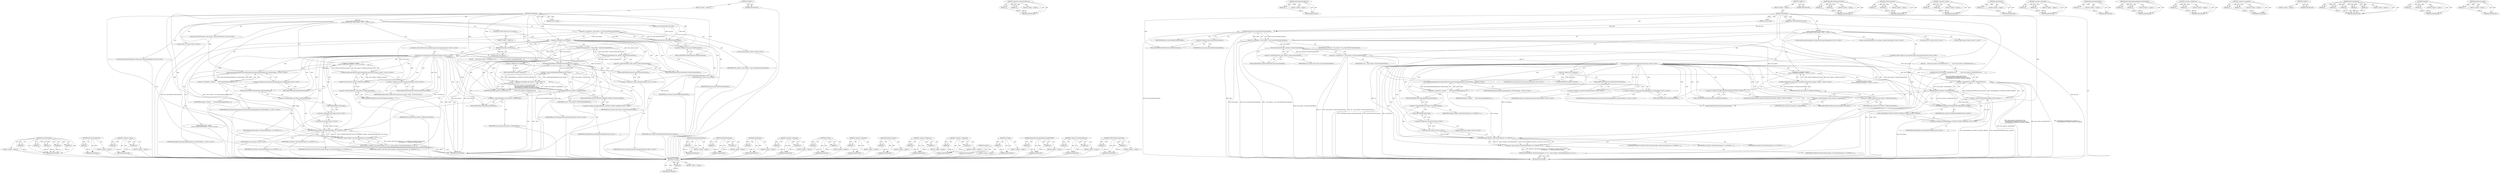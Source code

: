 digraph "Profile.FromBrowserContext" {
vulnerable_179 [label=<(METHOD,std.string)>];
vulnerable_180 [label=<(PARAM,p1)>];
vulnerable_181 [label=<(BLOCK,&lt;empty&gt;,&lt;empty&gt;)>];
vulnerable_182 [label=<(METHOD_RETURN,ANY)>];
vulnerable_129 [label=<(METHOD,&lt;operator&gt;.indirectFieldAccess)>];
vulnerable_130 [label=<(PARAM,p1)>];
vulnerable_131 [label=<(PARAM,p2)>];
vulnerable_132 [label=<(BLOCK,&lt;empty&gt;,&lt;empty&gt;)>];
vulnerable_133 [label=<(METHOD_RETURN,ANY)>];
vulnerable_153 [label=<(METHOD,GetTabAudioMutedReason)>];
vulnerable_154 [label=<(PARAM,p1)>];
vulnerable_155 [label=<(BLOCK,&lt;empty&gt;,&lt;empty&gt;)>];
vulnerable_156 [label=<(METHOD_RETURN,ANY)>];
vulnerable_6 [label=<(METHOD,&lt;global&gt;)<SUB>1</SUB>>];
vulnerable_7 [label=<(BLOCK,&lt;empty&gt;,&lt;empty&gt;)<SUB>1</SUB>>];
vulnerable_8 [label=<(METHOD,IsSiteMuted)<SUB>1</SUB>>];
vulnerable_9 [label=<(PARAM,const TabStripModel&amp; tab_strip)<SUB>1</SUB>>];
vulnerable_10 [label=<(PARAM,const int index)<SUB>1</SUB>>];
vulnerable_11 [label="<(BLOCK,{
   content::WebContents* web_contents = tab_s...,{
   content::WebContents* web_contents = tab_s...)<SUB>1</SUB>>"];
vulnerable_12 [label="<(LOCAL,content.WebContents* web_contents: content.WebContents*)<SUB>2</SUB>>"];
vulnerable_13 [label=<(&lt;operator&gt;.assignment,* web_contents = tab_strip.GetWebContentsAt(index))<SUB>2</SUB>>];
vulnerable_14 [label=<(IDENTIFIER,web_contents,* web_contents = tab_strip.GetWebContentsAt(index))<SUB>2</SUB>>];
vulnerable_15 [label=<(GetWebContentsAt,tab_strip.GetWebContentsAt(index))<SUB>2</SUB>>];
vulnerable_16 [label=<(&lt;operator&gt;.fieldAccess,tab_strip.GetWebContentsAt)<SUB>2</SUB>>];
vulnerable_17 [label=<(IDENTIFIER,tab_strip,tab_strip.GetWebContentsAt(index))<SUB>2</SUB>>];
vulnerable_18 [label=<(FIELD_IDENTIFIER,GetWebContentsAt,GetWebContentsAt)<SUB>2</SUB>>];
vulnerable_19 [label=<(IDENTIFIER,index,tab_strip.GetWebContentsAt(index))<SUB>2</SUB>>];
vulnerable_20 [label="<(LOCAL,GURL url: GURL)<SUB>3</SUB>>"];
vulnerable_21 [label=<(&lt;operator&gt;.assignment,url = web_contents-&gt;GetLastCommittedURL())<SUB>3</SUB>>];
vulnerable_22 [label=<(IDENTIFIER,url,url = web_contents-&gt;GetLastCommittedURL())<SUB>3</SUB>>];
vulnerable_23 [label=<(GetLastCommittedURL,web_contents-&gt;GetLastCommittedURL())<SUB>3</SUB>>];
vulnerable_24 [label=<(&lt;operator&gt;.indirectFieldAccess,web_contents-&gt;GetLastCommittedURL)<SUB>3</SUB>>];
vulnerable_25 [label=<(IDENTIFIER,web_contents,web_contents-&gt;GetLastCommittedURL())<SUB>3</SUB>>];
vulnerable_26 [label=<(FIELD_IDENTIFIER,GetLastCommittedURL,GetLastCommittedURL)<SUB>3</SUB>>];
vulnerable_27 [label="<(CONTROL_STRUCTURE,IF,if (url.SchemeIs(content::kChromeUIScheme)))<SUB>5</SUB>>"];
vulnerable_28 [label="<(SchemeIs,url.SchemeIs(content::kChromeUIScheme))<SUB>5</SUB>>"];
vulnerable_29 [label=<(&lt;operator&gt;.fieldAccess,url.SchemeIs)<SUB>5</SUB>>];
vulnerable_30 [label="<(IDENTIFIER,url,url.SchemeIs(content::kChromeUIScheme))<SUB>5</SUB>>"];
vulnerable_31 [label=<(FIELD_IDENTIFIER,SchemeIs,SchemeIs)<SUB>5</SUB>>];
vulnerable_32 [label="<(&lt;operator&gt;.fieldAccess,content::kChromeUIScheme)<SUB>5</SUB>>"];
vulnerable_33 [label="<(IDENTIFIER,content,url.SchemeIs(content::kChromeUIScheme))<SUB>5</SUB>>"];
vulnerable_34 [label=<(FIELD_IDENTIFIER,kChromeUIScheme,kChromeUIScheme)<SUB>5</SUB>>];
vulnerable_35 [label=<(BLOCK,{
    return web_contents-&gt;IsAudioMuted() &amp;&amp;
  ...,{
    return web_contents-&gt;IsAudioMuted() &amp;&amp;
  ...)<SUB>5</SUB>>];
vulnerable_36 [label=<(RETURN,return web_contents-&gt;IsAudioMuted() &amp;&amp;
        ...,return web_contents-&gt;IsAudioMuted() &amp;&amp;
        ...)<SUB>6</SUB>>];
vulnerable_37 [label=<(&lt;operator&gt;.logicalAnd,web_contents-&gt;IsAudioMuted() &amp;&amp;
           GetT...)<SUB>6</SUB>>];
vulnerable_38 [label=<(IsAudioMuted,web_contents-&gt;IsAudioMuted())<SUB>6</SUB>>];
vulnerable_39 [label=<(&lt;operator&gt;.indirectFieldAccess,web_contents-&gt;IsAudioMuted)<SUB>6</SUB>>];
vulnerable_40 [label=<(IDENTIFIER,web_contents,web_contents-&gt;IsAudioMuted())<SUB>6</SUB>>];
vulnerable_41 [label=<(FIELD_IDENTIFIER,IsAudioMuted,IsAudioMuted)<SUB>6</SUB>>];
vulnerable_42 [label=<(&lt;operator&gt;.equals,GetTabAudioMutedReason(web_contents) ==
       ...)<SUB>7</SUB>>];
vulnerable_43 [label=<(GetTabAudioMutedReason,GetTabAudioMutedReason(web_contents))<SUB>7</SUB>>];
vulnerable_44 [label=<(IDENTIFIER,web_contents,GetTabAudioMutedReason(web_contents))<SUB>7</SUB>>];
vulnerable_45 [label="<(&lt;operator&gt;.fieldAccess,TabMutedReason::CONTENT_SETTING_CHROME)<SUB>8</SUB>>"];
vulnerable_46 [label=<(IDENTIFIER,TabMutedReason,GetTabAudioMutedReason(web_contents) ==
       ...)<SUB>8</SUB>>];
vulnerable_47 [label=<(FIELD_IDENTIFIER,CONTENT_SETTING_CHROME,CONTENT_SETTING_CHROME)<SUB>8</SUB>>];
vulnerable_48 [label="<(LOCAL,Profile* profile: Profile*)<SUB>11</SUB>>"];
vulnerable_49 [label="<(&lt;operator&gt;.assignment,* profile =
      Profile::FromBrowserContext(w...)<SUB>11</SUB>>"];
vulnerable_50 [label="<(IDENTIFIER,profile,* profile =
      Profile::FromBrowserContext(w...)<SUB>11</SUB>>"];
vulnerable_51 [label="<(Profile.FromBrowserContext,Profile::FromBrowserContext(web_contents-&gt;GetBr...)<SUB>12</SUB>>"];
vulnerable_52 [label="<(&lt;operator&gt;.fieldAccess,Profile::FromBrowserContext)<SUB>12</SUB>>"];
vulnerable_53 [label="<(IDENTIFIER,Profile,Profile::FromBrowserContext(web_contents-&gt;GetBr...)<SUB>12</SUB>>"];
vulnerable_54 [label=<(FIELD_IDENTIFIER,FromBrowserContext,FromBrowserContext)<SUB>12</SUB>>];
vulnerable_55 [label=<(GetBrowserContext,web_contents-&gt;GetBrowserContext())<SUB>12</SUB>>];
vulnerable_56 [label=<(&lt;operator&gt;.indirectFieldAccess,web_contents-&gt;GetBrowserContext)<SUB>12</SUB>>];
vulnerable_57 [label=<(IDENTIFIER,web_contents,web_contents-&gt;GetBrowserContext())<SUB>12</SUB>>];
vulnerable_58 [label=<(FIELD_IDENTIFIER,GetBrowserContext,GetBrowserContext)<SUB>12</SUB>>];
vulnerable_59 [label="<(LOCAL,HostContentSettingsMap* settings: HostContentSettingsMap*)<SUB>13</SUB>>"];
vulnerable_60 [label=<(&lt;operator&gt;.assignment,* settings =
      HostContentSettingsMapFactor...)<SUB>13</SUB>>];
vulnerable_61 [label=<(IDENTIFIER,settings,* settings =
      HostContentSettingsMapFactor...)<SUB>13</SUB>>];
vulnerable_62 [label="<(HostContentSettingsMapFactory.GetForProfile,HostContentSettingsMapFactory::GetForProfile(pr...)<SUB>14</SUB>>"];
vulnerable_63 [label="<(&lt;operator&gt;.fieldAccess,HostContentSettingsMapFactory::GetForProfile)<SUB>14</SUB>>"];
vulnerable_64 [label="<(IDENTIFIER,HostContentSettingsMapFactory,HostContentSettingsMapFactory::GetForProfile(pr...)<SUB>14</SUB>>"];
vulnerable_65 [label=<(FIELD_IDENTIFIER,GetForProfile,GetForProfile)<SUB>14</SUB>>];
vulnerable_66 [label="<(IDENTIFIER,profile,HostContentSettingsMapFactory::GetForProfile(pr...)<SUB>14</SUB>>"];
vulnerable_67 [label=<(RETURN,return settings-&gt;GetContentSetting(url, url, CO...,return settings-&gt;GetContentSetting(url, url, CO...)<SUB>15</SUB>>];
vulnerable_68 [label=<(&lt;operator&gt;.equals,settings-&gt;GetContentSetting(url, url, CONTENT_S...)<SUB>15</SUB>>];
vulnerable_69 [label=<(GetContentSetting,settings-&gt;GetContentSetting(url, url, CONTENT_S...)<SUB>15</SUB>>];
vulnerable_70 [label=<(&lt;operator&gt;.indirectFieldAccess,settings-&gt;GetContentSetting)<SUB>15</SUB>>];
vulnerable_71 [label=<(IDENTIFIER,settings,settings-&gt;GetContentSetting(url, url, CONTENT_S...)<SUB>15</SUB>>];
vulnerable_72 [label=<(FIELD_IDENTIFIER,GetContentSetting,GetContentSetting)<SUB>15</SUB>>];
vulnerable_73 [label=<(IDENTIFIER,url,settings-&gt;GetContentSetting(url, url, CONTENT_S...)<SUB>15</SUB>>];
vulnerable_74 [label=<(IDENTIFIER,url,settings-&gt;GetContentSetting(url, url, CONTENT_S...)<SUB>15</SUB>>];
vulnerable_75 [label=<(IDENTIFIER,CONTENT_SETTINGS_TYPE_SOUND,settings-&gt;GetContentSetting(url, url, CONTENT_S...)<SUB>15</SUB>>];
vulnerable_76 [label="<(std.string,std::string())<SUB>16</SUB>>"];
vulnerable_77 [label="<(&lt;operator&gt;.fieldAccess,std::string)<SUB>16</SUB>>"];
vulnerable_78 [label="<(IDENTIFIER,std,std::string())<SUB>16</SUB>>"];
vulnerable_79 [label=<(FIELD_IDENTIFIER,string,string)<SUB>16</SUB>>];
vulnerable_80 [label=<(IDENTIFIER,CONTENT_SETTING_BLOCK,settings-&gt;GetContentSetting(url, url, CONTENT_S...)<SUB>16</SUB>>];
vulnerable_81 [label=<(METHOD_RETURN,bool)<SUB>1</SUB>>];
vulnerable_83 [label=<(METHOD_RETURN,ANY)<SUB>1</SUB>>];
vulnerable_157 [label=<(METHOD,Profile.FromBrowserContext)>];
vulnerable_158 [label=<(PARAM,p1)>];
vulnerable_159 [label=<(PARAM,p2)>];
vulnerable_160 [label=<(BLOCK,&lt;empty&gt;,&lt;empty&gt;)>];
vulnerable_161 [label=<(METHOD_RETURN,ANY)>];
vulnerable_115 [label=<(METHOD,GetWebContentsAt)>];
vulnerable_116 [label=<(PARAM,p1)>];
vulnerable_117 [label=<(PARAM,p2)>];
vulnerable_118 [label=<(BLOCK,&lt;empty&gt;,&lt;empty&gt;)>];
vulnerable_119 [label=<(METHOD_RETURN,ANY)>];
vulnerable_148 [label=<(METHOD,&lt;operator&gt;.equals)>];
vulnerable_149 [label=<(PARAM,p1)>];
vulnerable_150 [label=<(PARAM,p2)>];
vulnerable_151 [label=<(BLOCK,&lt;empty&gt;,&lt;empty&gt;)>];
vulnerable_152 [label=<(METHOD_RETURN,ANY)>];
vulnerable_144 [label=<(METHOD,IsAudioMuted)>];
vulnerable_145 [label=<(PARAM,p1)>];
vulnerable_146 [label=<(BLOCK,&lt;empty&gt;,&lt;empty&gt;)>];
vulnerable_147 [label=<(METHOD_RETURN,ANY)>];
vulnerable_139 [label=<(METHOD,&lt;operator&gt;.logicalAnd)>];
vulnerable_140 [label=<(PARAM,p1)>];
vulnerable_141 [label=<(PARAM,p2)>];
vulnerable_142 [label=<(BLOCK,&lt;empty&gt;,&lt;empty&gt;)>];
vulnerable_143 [label=<(METHOD_RETURN,ANY)>];
vulnerable_125 [label=<(METHOD,GetLastCommittedURL)>];
vulnerable_126 [label=<(PARAM,p1)>];
vulnerable_127 [label=<(BLOCK,&lt;empty&gt;,&lt;empty&gt;)>];
vulnerable_128 [label=<(METHOD_RETURN,ANY)>];
vulnerable_166 [label=<(METHOD,HostContentSettingsMapFactory.GetForProfile)>];
vulnerable_167 [label=<(PARAM,p1)>];
vulnerable_168 [label=<(PARAM,p2)>];
vulnerable_169 [label=<(BLOCK,&lt;empty&gt;,&lt;empty&gt;)>];
vulnerable_170 [label=<(METHOD_RETURN,ANY)>];
vulnerable_120 [label=<(METHOD,&lt;operator&gt;.fieldAccess)>];
vulnerable_121 [label=<(PARAM,p1)>];
vulnerable_122 [label=<(PARAM,p2)>];
vulnerable_123 [label=<(BLOCK,&lt;empty&gt;,&lt;empty&gt;)>];
vulnerable_124 [label=<(METHOD_RETURN,ANY)>];
vulnerable_110 [label=<(METHOD,&lt;operator&gt;.assignment)>];
vulnerable_111 [label=<(PARAM,p1)>];
vulnerable_112 [label=<(PARAM,p2)>];
vulnerable_113 [label=<(BLOCK,&lt;empty&gt;,&lt;empty&gt;)>];
vulnerable_114 [label=<(METHOD_RETURN,ANY)>];
vulnerable_104 [label=<(METHOD,&lt;global&gt;)<SUB>1</SUB>>];
vulnerable_105 [label=<(BLOCK,&lt;empty&gt;,&lt;empty&gt;)>];
vulnerable_106 [label=<(METHOD_RETURN,ANY)>];
vulnerable_171 [label=<(METHOD,GetContentSetting)>];
vulnerable_172 [label=<(PARAM,p1)>];
vulnerable_173 [label=<(PARAM,p2)>];
vulnerable_174 [label=<(PARAM,p3)>];
vulnerable_175 [label=<(PARAM,p4)>];
vulnerable_176 [label=<(PARAM,p5)>];
vulnerable_177 [label=<(BLOCK,&lt;empty&gt;,&lt;empty&gt;)>];
vulnerable_178 [label=<(METHOD_RETURN,ANY)>];
vulnerable_134 [label=<(METHOD,SchemeIs)>];
vulnerable_135 [label=<(PARAM,p1)>];
vulnerable_136 [label=<(PARAM,p2)>];
vulnerable_137 [label=<(BLOCK,&lt;empty&gt;,&lt;empty&gt;)>];
vulnerable_138 [label=<(METHOD_RETURN,ANY)>];
vulnerable_162 [label=<(METHOD,GetBrowserContext)>];
vulnerable_163 [label=<(PARAM,p1)>];
vulnerable_164 [label=<(BLOCK,&lt;empty&gt;,&lt;empty&gt;)>];
vulnerable_165 [label=<(METHOD_RETURN,ANY)>];
fixed_181 [label=<(METHOD,GetContentSetting)>];
fixed_182 [label=<(PARAM,p1)>];
fixed_183 [label=<(PARAM,p2)>];
fixed_184 [label=<(PARAM,p3)>];
fixed_185 [label=<(PARAM,p4)>];
fixed_186 [label=<(PARAM,p5)>];
fixed_187 [label=<(BLOCK,&lt;empty&gt;,&lt;empty&gt;)>];
fixed_188 [label=<(METHOD_RETURN,ANY)>];
fixed_135 [label=<(METHOD,GetLastCommittedURL)>];
fixed_136 [label=<(PARAM,p1)>];
fixed_137 [label=<(BLOCK,&lt;empty&gt;,&lt;empty&gt;)>];
fixed_138 [label=<(METHOD_RETURN,ANY)>];
fixed_158 [label=<(METHOD,&lt;operator&gt;.equals)>];
fixed_159 [label=<(PARAM,p1)>];
fixed_160 [label=<(PARAM,p2)>];
fixed_161 [label=<(BLOCK,&lt;empty&gt;,&lt;empty&gt;)>];
fixed_162 [label=<(METHOD_RETURN,ANY)>];
fixed_6 [label=<(METHOD,&lt;global&gt;)<SUB>1</SUB>>];
fixed_7 [label=<(BLOCK,&lt;empty&gt;,&lt;empty&gt;)<SUB>1</SUB>>];
fixed_8 [label=<(METHOD,IsSiteMuted)<SUB>1</SUB>>];
fixed_9 [label=<(PARAM,const TabStripModel&amp; tab_strip)<SUB>1</SUB>>];
fixed_10 [label=<(PARAM,const int index)<SUB>1</SUB>>];
fixed_11 [label="<(BLOCK,{
   content::WebContents* web_contents = tab_s...,{
   content::WebContents* web_contents = tab_s...)<SUB>1</SUB>>"];
fixed_12 [label="<(LOCAL,content.WebContents* web_contents: content.WebContents*)<SUB>2</SUB>>"];
fixed_13 [label=<(&lt;operator&gt;.assignment,* web_contents = tab_strip.GetWebContentsAt(index))<SUB>2</SUB>>];
fixed_14 [label=<(IDENTIFIER,web_contents,* web_contents = tab_strip.GetWebContentsAt(index))<SUB>2</SUB>>];
fixed_15 [label=<(GetWebContentsAt,tab_strip.GetWebContentsAt(index))<SUB>2</SUB>>];
fixed_16 [label=<(&lt;operator&gt;.fieldAccess,tab_strip.GetWebContentsAt)<SUB>2</SUB>>];
fixed_17 [label=<(IDENTIFIER,tab_strip,tab_strip.GetWebContentsAt(index))<SUB>2</SUB>>];
fixed_18 [label=<(FIELD_IDENTIFIER,GetWebContentsAt,GetWebContentsAt)<SUB>2</SUB>>];
fixed_19 [label=<(IDENTIFIER,index,tab_strip.GetWebContentsAt(index))<SUB>2</SUB>>];
fixed_20 [label=<(CONTROL_STRUCTURE,IF,if (!web_contents))<SUB>7</SUB>>];
fixed_21 [label=<(&lt;operator&gt;.logicalNot,!web_contents)<SUB>7</SUB>>];
fixed_22 [label=<(IDENTIFIER,web_contents,!web_contents)<SUB>7</SUB>>];
fixed_23 [label=<(BLOCK,&lt;empty&gt;,&lt;empty&gt;)<SUB>8</SUB>>];
fixed_24 [label=<(RETURN,return false;,return false;)<SUB>8</SUB>>];
fixed_25 [label=<(LITERAL,false,return false;)<SUB>8</SUB>>];
fixed_26 [label="<(LOCAL,GURL url: GURL)<SUB>10</SUB>>"];
fixed_27 [label=<(&lt;operator&gt;.assignment,url = web_contents-&gt;GetLastCommittedURL())<SUB>10</SUB>>];
fixed_28 [label=<(IDENTIFIER,url,url = web_contents-&gt;GetLastCommittedURL())<SUB>10</SUB>>];
fixed_29 [label=<(GetLastCommittedURL,web_contents-&gt;GetLastCommittedURL())<SUB>10</SUB>>];
fixed_30 [label=<(&lt;operator&gt;.indirectFieldAccess,web_contents-&gt;GetLastCommittedURL)<SUB>10</SUB>>];
fixed_31 [label=<(IDENTIFIER,web_contents,web_contents-&gt;GetLastCommittedURL())<SUB>10</SUB>>];
fixed_32 [label=<(FIELD_IDENTIFIER,GetLastCommittedURL,GetLastCommittedURL)<SUB>10</SUB>>];
fixed_33 [label="<(CONTROL_STRUCTURE,IF,if (url.SchemeIs(content::kChromeUIScheme)))<SUB>12</SUB>>"];
fixed_34 [label="<(SchemeIs,url.SchemeIs(content::kChromeUIScheme))<SUB>12</SUB>>"];
fixed_35 [label=<(&lt;operator&gt;.fieldAccess,url.SchemeIs)<SUB>12</SUB>>];
fixed_36 [label="<(IDENTIFIER,url,url.SchemeIs(content::kChromeUIScheme))<SUB>12</SUB>>"];
fixed_37 [label=<(FIELD_IDENTIFIER,SchemeIs,SchemeIs)<SUB>12</SUB>>];
fixed_38 [label="<(&lt;operator&gt;.fieldAccess,content::kChromeUIScheme)<SUB>12</SUB>>"];
fixed_39 [label="<(IDENTIFIER,content,url.SchemeIs(content::kChromeUIScheme))<SUB>12</SUB>>"];
fixed_40 [label=<(FIELD_IDENTIFIER,kChromeUIScheme,kChromeUIScheme)<SUB>12</SUB>>];
fixed_41 [label=<(BLOCK,{
    return web_contents-&gt;IsAudioMuted() &amp;&amp;
  ...,{
    return web_contents-&gt;IsAudioMuted() &amp;&amp;
  ...)<SUB>12</SUB>>];
fixed_42 [label=<(RETURN,return web_contents-&gt;IsAudioMuted() &amp;&amp;
        ...,return web_contents-&gt;IsAudioMuted() &amp;&amp;
        ...)<SUB>13</SUB>>];
fixed_43 [label=<(&lt;operator&gt;.logicalAnd,web_contents-&gt;IsAudioMuted() &amp;&amp;
           GetT...)<SUB>13</SUB>>];
fixed_44 [label=<(IsAudioMuted,web_contents-&gt;IsAudioMuted())<SUB>13</SUB>>];
fixed_45 [label=<(&lt;operator&gt;.indirectFieldAccess,web_contents-&gt;IsAudioMuted)<SUB>13</SUB>>];
fixed_46 [label=<(IDENTIFIER,web_contents,web_contents-&gt;IsAudioMuted())<SUB>13</SUB>>];
fixed_47 [label=<(FIELD_IDENTIFIER,IsAudioMuted,IsAudioMuted)<SUB>13</SUB>>];
fixed_48 [label=<(&lt;operator&gt;.equals,GetTabAudioMutedReason(web_contents) ==
       ...)<SUB>14</SUB>>];
fixed_49 [label=<(GetTabAudioMutedReason,GetTabAudioMutedReason(web_contents))<SUB>14</SUB>>];
fixed_50 [label=<(IDENTIFIER,web_contents,GetTabAudioMutedReason(web_contents))<SUB>14</SUB>>];
fixed_51 [label="<(&lt;operator&gt;.fieldAccess,TabMutedReason::CONTENT_SETTING_CHROME)<SUB>15</SUB>>"];
fixed_52 [label=<(IDENTIFIER,TabMutedReason,GetTabAudioMutedReason(web_contents) ==
       ...)<SUB>15</SUB>>];
fixed_53 [label=<(FIELD_IDENTIFIER,CONTENT_SETTING_CHROME,CONTENT_SETTING_CHROME)<SUB>15</SUB>>];
fixed_54 [label="<(LOCAL,Profile* profile: Profile*)<SUB>18</SUB>>"];
fixed_55 [label="<(&lt;operator&gt;.assignment,* profile =
      Profile::FromBrowserContext(w...)<SUB>18</SUB>>"];
fixed_56 [label="<(IDENTIFIER,profile,* profile =
      Profile::FromBrowserContext(w...)<SUB>18</SUB>>"];
fixed_57 [label="<(Profile.FromBrowserContext,Profile::FromBrowserContext(web_contents-&gt;GetBr...)<SUB>19</SUB>>"];
fixed_58 [label="<(&lt;operator&gt;.fieldAccess,Profile::FromBrowserContext)<SUB>19</SUB>>"];
fixed_59 [label="<(IDENTIFIER,Profile,Profile::FromBrowserContext(web_contents-&gt;GetBr...)<SUB>19</SUB>>"];
fixed_60 [label=<(FIELD_IDENTIFIER,FromBrowserContext,FromBrowserContext)<SUB>19</SUB>>];
fixed_61 [label=<(GetBrowserContext,web_contents-&gt;GetBrowserContext())<SUB>19</SUB>>];
fixed_62 [label=<(&lt;operator&gt;.indirectFieldAccess,web_contents-&gt;GetBrowserContext)<SUB>19</SUB>>];
fixed_63 [label=<(IDENTIFIER,web_contents,web_contents-&gt;GetBrowserContext())<SUB>19</SUB>>];
fixed_64 [label=<(FIELD_IDENTIFIER,GetBrowserContext,GetBrowserContext)<SUB>19</SUB>>];
fixed_65 [label="<(LOCAL,HostContentSettingsMap* settings: HostContentSettingsMap*)<SUB>20</SUB>>"];
fixed_66 [label=<(&lt;operator&gt;.assignment,* settings =
      HostContentSettingsMapFactor...)<SUB>20</SUB>>];
fixed_67 [label=<(IDENTIFIER,settings,* settings =
      HostContentSettingsMapFactor...)<SUB>20</SUB>>];
fixed_68 [label="<(HostContentSettingsMapFactory.GetForProfile,HostContentSettingsMapFactory::GetForProfile(pr...)<SUB>21</SUB>>"];
fixed_69 [label="<(&lt;operator&gt;.fieldAccess,HostContentSettingsMapFactory::GetForProfile)<SUB>21</SUB>>"];
fixed_70 [label="<(IDENTIFIER,HostContentSettingsMapFactory,HostContentSettingsMapFactory::GetForProfile(pr...)<SUB>21</SUB>>"];
fixed_71 [label=<(FIELD_IDENTIFIER,GetForProfile,GetForProfile)<SUB>21</SUB>>];
fixed_72 [label="<(IDENTIFIER,profile,HostContentSettingsMapFactory::GetForProfile(pr...)<SUB>21</SUB>>"];
fixed_73 [label=<(RETURN,return settings-&gt;GetContentSetting(url, url, CO...,return settings-&gt;GetContentSetting(url, url, CO...)<SUB>22</SUB>>];
fixed_74 [label=<(&lt;operator&gt;.equals,settings-&gt;GetContentSetting(url, url, CONTENT_S...)<SUB>22</SUB>>];
fixed_75 [label=<(GetContentSetting,settings-&gt;GetContentSetting(url, url, CONTENT_S...)<SUB>22</SUB>>];
fixed_76 [label=<(&lt;operator&gt;.indirectFieldAccess,settings-&gt;GetContentSetting)<SUB>22</SUB>>];
fixed_77 [label=<(IDENTIFIER,settings,settings-&gt;GetContentSetting(url, url, CONTENT_S...)<SUB>22</SUB>>];
fixed_78 [label=<(FIELD_IDENTIFIER,GetContentSetting,GetContentSetting)<SUB>22</SUB>>];
fixed_79 [label=<(IDENTIFIER,url,settings-&gt;GetContentSetting(url, url, CONTENT_S...)<SUB>22</SUB>>];
fixed_80 [label=<(IDENTIFIER,url,settings-&gt;GetContentSetting(url, url, CONTENT_S...)<SUB>22</SUB>>];
fixed_81 [label=<(IDENTIFIER,CONTENT_SETTINGS_TYPE_SOUND,settings-&gt;GetContentSetting(url, url, CONTENT_S...)<SUB>22</SUB>>];
fixed_82 [label="<(std.string,std::string())<SUB>23</SUB>>"];
fixed_83 [label="<(&lt;operator&gt;.fieldAccess,std::string)<SUB>23</SUB>>"];
fixed_84 [label="<(IDENTIFIER,std,std::string())<SUB>23</SUB>>"];
fixed_85 [label=<(FIELD_IDENTIFIER,string,string)<SUB>23</SUB>>];
fixed_86 [label=<(IDENTIFIER,CONTENT_SETTING_BLOCK,settings-&gt;GetContentSetting(url, url, CONTENT_S...)<SUB>23</SUB>>];
fixed_87 [label=<(METHOD_RETURN,bool)<SUB>1</SUB>>];
fixed_89 [label=<(METHOD_RETURN,ANY)<SUB>1</SUB>>];
fixed_163 [label=<(METHOD,GetTabAudioMutedReason)>];
fixed_164 [label=<(PARAM,p1)>];
fixed_165 [label=<(BLOCK,&lt;empty&gt;,&lt;empty&gt;)>];
fixed_166 [label=<(METHOD_RETURN,ANY)>];
fixed_121 [label=<(METHOD,GetWebContentsAt)>];
fixed_122 [label=<(PARAM,p1)>];
fixed_123 [label=<(PARAM,p2)>];
fixed_124 [label=<(BLOCK,&lt;empty&gt;,&lt;empty&gt;)>];
fixed_125 [label=<(METHOD_RETURN,ANY)>];
fixed_154 [label=<(METHOD,IsAudioMuted)>];
fixed_155 [label=<(PARAM,p1)>];
fixed_156 [label=<(BLOCK,&lt;empty&gt;,&lt;empty&gt;)>];
fixed_157 [label=<(METHOD_RETURN,ANY)>];
fixed_149 [label=<(METHOD,&lt;operator&gt;.logicalAnd)>];
fixed_150 [label=<(PARAM,p1)>];
fixed_151 [label=<(PARAM,p2)>];
fixed_152 [label=<(BLOCK,&lt;empty&gt;,&lt;empty&gt;)>];
fixed_153 [label=<(METHOD_RETURN,ANY)>];
fixed_144 [label=<(METHOD,SchemeIs)>];
fixed_145 [label=<(PARAM,p1)>];
fixed_146 [label=<(PARAM,p2)>];
fixed_147 [label=<(BLOCK,&lt;empty&gt;,&lt;empty&gt;)>];
fixed_148 [label=<(METHOD_RETURN,ANY)>];
fixed_131 [label=<(METHOD,&lt;operator&gt;.logicalNot)>];
fixed_132 [label=<(PARAM,p1)>];
fixed_133 [label=<(BLOCK,&lt;empty&gt;,&lt;empty&gt;)>];
fixed_134 [label=<(METHOD_RETURN,ANY)>];
fixed_172 [label=<(METHOD,GetBrowserContext)>];
fixed_173 [label=<(PARAM,p1)>];
fixed_174 [label=<(BLOCK,&lt;empty&gt;,&lt;empty&gt;)>];
fixed_175 [label=<(METHOD_RETURN,ANY)>];
fixed_126 [label=<(METHOD,&lt;operator&gt;.fieldAccess)>];
fixed_127 [label=<(PARAM,p1)>];
fixed_128 [label=<(PARAM,p2)>];
fixed_129 [label=<(BLOCK,&lt;empty&gt;,&lt;empty&gt;)>];
fixed_130 [label=<(METHOD_RETURN,ANY)>];
fixed_116 [label=<(METHOD,&lt;operator&gt;.assignment)>];
fixed_117 [label=<(PARAM,p1)>];
fixed_118 [label=<(PARAM,p2)>];
fixed_119 [label=<(BLOCK,&lt;empty&gt;,&lt;empty&gt;)>];
fixed_120 [label=<(METHOD_RETURN,ANY)>];
fixed_110 [label=<(METHOD,&lt;global&gt;)<SUB>1</SUB>>];
fixed_111 [label=<(BLOCK,&lt;empty&gt;,&lt;empty&gt;)>];
fixed_112 [label=<(METHOD_RETURN,ANY)>];
fixed_189 [label=<(METHOD,std.string)>];
fixed_190 [label=<(PARAM,p1)>];
fixed_191 [label=<(BLOCK,&lt;empty&gt;,&lt;empty&gt;)>];
fixed_192 [label=<(METHOD_RETURN,ANY)>];
fixed_176 [label=<(METHOD,HostContentSettingsMapFactory.GetForProfile)>];
fixed_177 [label=<(PARAM,p1)>];
fixed_178 [label=<(PARAM,p2)>];
fixed_179 [label=<(BLOCK,&lt;empty&gt;,&lt;empty&gt;)>];
fixed_180 [label=<(METHOD_RETURN,ANY)>];
fixed_139 [label=<(METHOD,&lt;operator&gt;.indirectFieldAccess)>];
fixed_140 [label=<(PARAM,p1)>];
fixed_141 [label=<(PARAM,p2)>];
fixed_142 [label=<(BLOCK,&lt;empty&gt;,&lt;empty&gt;)>];
fixed_143 [label=<(METHOD_RETURN,ANY)>];
fixed_167 [label=<(METHOD,Profile.FromBrowserContext)>];
fixed_168 [label=<(PARAM,p1)>];
fixed_169 [label=<(PARAM,p2)>];
fixed_170 [label=<(BLOCK,&lt;empty&gt;,&lt;empty&gt;)>];
fixed_171 [label=<(METHOD_RETURN,ANY)>];
vulnerable_179 -> vulnerable_180  [key=0, label="AST: "];
vulnerable_179 -> vulnerable_180  [key=1, label="DDG: "];
vulnerable_179 -> vulnerable_181  [key=0, label="AST: "];
vulnerable_179 -> vulnerable_182  [key=0, label="AST: "];
vulnerable_179 -> vulnerable_182  [key=1, label="CFG: "];
vulnerable_180 -> vulnerable_182  [key=0, label="DDG: p1"];
vulnerable_129 -> vulnerable_130  [key=0, label="AST: "];
vulnerable_129 -> vulnerable_130  [key=1, label="DDG: "];
vulnerable_129 -> vulnerable_132  [key=0, label="AST: "];
vulnerable_129 -> vulnerable_131  [key=0, label="AST: "];
vulnerable_129 -> vulnerable_131  [key=1, label="DDG: "];
vulnerable_129 -> vulnerable_133  [key=0, label="AST: "];
vulnerable_129 -> vulnerable_133  [key=1, label="CFG: "];
vulnerable_130 -> vulnerable_133  [key=0, label="DDG: p1"];
vulnerable_131 -> vulnerable_133  [key=0, label="DDG: p2"];
vulnerable_153 -> vulnerable_154  [key=0, label="AST: "];
vulnerable_153 -> vulnerable_154  [key=1, label="DDG: "];
vulnerable_153 -> vulnerable_155  [key=0, label="AST: "];
vulnerable_153 -> vulnerable_156  [key=0, label="AST: "];
vulnerable_153 -> vulnerable_156  [key=1, label="CFG: "];
vulnerable_154 -> vulnerable_156  [key=0, label="DDG: p1"];
vulnerable_6 -> vulnerable_7  [key=0, label="AST: "];
vulnerable_6 -> vulnerable_83  [key=0, label="AST: "];
vulnerable_6 -> vulnerable_83  [key=1, label="CFG: "];
vulnerable_7 -> vulnerable_8  [key=0, label="AST: "];
vulnerable_8 -> vulnerable_9  [key=0, label="AST: "];
vulnerable_8 -> vulnerable_9  [key=1, label="DDG: "];
vulnerable_8 -> vulnerable_10  [key=0, label="AST: "];
vulnerable_8 -> vulnerable_10  [key=1, label="DDG: "];
vulnerable_8 -> vulnerable_11  [key=0, label="AST: "];
vulnerable_8 -> vulnerable_81  [key=0, label="AST: "];
vulnerable_8 -> vulnerable_18  [key=0, label="CFG: "];
vulnerable_8 -> vulnerable_15  [key=0, label="DDG: "];
vulnerable_8 -> vulnerable_62  [key=0, label="DDG: "];
vulnerable_8 -> vulnerable_68  [key=0, label="DDG: "];
vulnerable_8 -> vulnerable_69  [key=0, label="DDG: "];
vulnerable_8 -> vulnerable_43  [key=0, label="DDG: "];
vulnerable_9 -> vulnerable_81  [key=0, label="DDG: tab_strip"];
vulnerable_9 -> vulnerable_15  [key=0, label="DDG: tab_strip"];
vulnerable_10 -> vulnerable_15  [key=0, label="DDG: index"];
vulnerable_11 -> vulnerable_12  [key=0, label="AST: "];
vulnerable_11 -> vulnerable_13  [key=0, label="AST: "];
vulnerable_11 -> vulnerable_20  [key=0, label="AST: "];
vulnerable_11 -> vulnerable_21  [key=0, label="AST: "];
vulnerable_11 -> vulnerable_27  [key=0, label="AST: "];
vulnerable_11 -> vulnerable_48  [key=0, label="AST: "];
vulnerable_11 -> vulnerable_49  [key=0, label="AST: "];
vulnerable_11 -> vulnerable_59  [key=0, label="AST: "];
vulnerable_11 -> vulnerable_60  [key=0, label="AST: "];
vulnerable_11 -> vulnerable_67  [key=0, label="AST: "];
vulnerable_13 -> vulnerable_14  [key=0, label="AST: "];
vulnerable_13 -> vulnerable_15  [key=0, label="AST: "];
vulnerable_13 -> vulnerable_26  [key=0, label="CFG: "];
vulnerable_13 -> vulnerable_81  [key=0, label="DDG: web_contents"];
vulnerable_13 -> vulnerable_81  [key=1, label="DDG: tab_strip.GetWebContentsAt(index)"];
vulnerable_13 -> vulnerable_81  [key=2, label="DDG: * web_contents = tab_strip.GetWebContentsAt(index)"];
vulnerable_13 -> vulnerable_23  [key=0, label="DDG: web_contents"];
vulnerable_13 -> vulnerable_55  [key=0, label="DDG: web_contents"];
vulnerable_13 -> vulnerable_38  [key=0, label="DDG: web_contents"];
vulnerable_13 -> vulnerable_43  [key=0, label="DDG: web_contents"];
vulnerable_15 -> vulnerable_16  [key=0, label="AST: "];
vulnerable_15 -> vulnerable_19  [key=0, label="AST: "];
vulnerable_15 -> vulnerable_13  [key=0, label="CFG: "];
vulnerable_15 -> vulnerable_13  [key=1, label="DDG: tab_strip.GetWebContentsAt"];
vulnerable_15 -> vulnerable_13  [key=2, label="DDG: index"];
vulnerable_15 -> vulnerable_81  [key=0, label="DDG: tab_strip.GetWebContentsAt"];
vulnerable_15 -> vulnerable_81  [key=1, label="DDG: index"];
vulnerable_16 -> vulnerable_17  [key=0, label="AST: "];
vulnerable_16 -> vulnerable_18  [key=0, label="AST: "];
vulnerable_16 -> vulnerable_15  [key=0, label="CFG: "];
vulnerable_18 -> vulnerable_16  [key=0, label="CFG: "];
vulnerable_21 -> vulnerable_22  [key=0, label="AST: "];
vulnerable_21 -> vulnerable_23  [key=0, label="AST: "];
vulnerable_21 -> vulnerable_31  [key=0, label="CFG: "];
vulnerable_21 -> vulnerable_81  [key=0, label="DDG: url"];
vulnerable_21 -> vulnerable_81  [key=1, label="DDG: web_contents-&gt;GetLastCommittedURL()"];
vulnerable_21 -> vulnerable_81  [key=2, label="DDG: url = web_contents-&gt;GetLastCommittedURL()"];
vulnerable_21 -> vulnerable_28  [key=0, label="DDG: url"];
vulnerable_21 -> vulnerable_69  [key=0, label="DDG: url"];
vulnerable_23 -> vulnerable_24  [key=0, label="AST: "];
vulnerable_23 -> vulnerable_21  [key=0, label="CFG: "];
vulnerable_23 -> vulnerable_21  [key=1, label="DDG: web_contents-&gt;GetLastCommittedURL"];
vulnerable_23 -> vulnerable_81  [key=0, label="DDG: web_contents-&gt;GetLastCommittedURL"];
vulnerable_23 -> vulnerable_43  [key=0, label="DDG: web_contents-&gt;GetLastCommittedURL"];
vulnerable_24 -> vulnerable_25  [key=0, label="AST: "];
vulnerable_24 -> vulnerable_26  [key=0, label="AST: "];
vulnerable_24 -> vulnerable_23  [key=0, label="CFG: "];
vulnerable_26 -> vulnerable_24  [key=0, label="CFG: "];
vulnerable_27 -> vulnerable_28  [key=0, label="AST: "];
vulnerable_27 -> vulnerable_35  [key=0, label="AST: "];
vulnerable_28 -> vulnerable_29  [key=0, label="AST: "];
vulnerable_28 -> vulnerable_32  [key=0, label="AST: "];
vulnerable_28 -> vulnerable_41  [key=0, label="CFG: "];
vulnerable_28 -> vulnerable_41  [key=1, label="CDG: "];
vulnerable_28 -> vulnerable_54  [key=0, label="CFG: "];
vulnerable_28 -> vulnerable_54  [key=1, label="CDG: "];
vulnerable_28 -> vulnerable_81  [key=0, label="DDG: url.SchemeIs"];
vulnerable_28 -> vulnerable_81  [key=1, label="DDG: content::kChromeUIScheme"];
vulnerable_28 -> vulnerable_81  [key=2, label="DDG: url.SchemeIs(content::kChromeUIScheme)"];
vulnerable_28 -> vulnerable_69  [key=0, label="DDG: url.SchemeIs"];
vulnerable_28 -> vulnerable_69  [key=1, label="CDG: "];
vulnerable_28 -> vulnerable_58  [key=0, label="CDG: "];
vulnerable_28 -> vulnerable_68  [key=0, label="CDG: "];
vulnerable_28 -> vulnerable_49  [key=0, label="CDG: "];
vulnerable_28 -> vulnerable_60  [key=0, label="CDG: "];
vulnerable_28 -> vulnerable_77  [key=0, label="CDG: "];
vulnerable_28 -> vulnerable_51  [key=0, label="CDG: "];
vulnerable_28 -> vulnerable_36  [key=0, label="CDG: "];
vulnerable_28 -> vulnerable_52  [key=0, label="CDG: "];
vulnerable_28 -> vulnerable_37  [key=0, label="CDG: "];
vulnerable_28 -> vulnerable_38  [key=0, label="CDG: "];
vulnerable_28 -> vulnerable_72  [key=0, label="CDG: "];
vulnerable_28 -> vulnerable_56  [key=0, label="CDG: "];
vulnerable_28 -> vulnerable_67  [key=0, label="CDG: "];
vulnerable_28 -> vulnerable_70  [key=0, label="CDG: "];
vulnerable_28 -> vulnerable_63  [key=0, label="CDG: "];
vulnerable_28 -> vulnerable_76  [key=0, label="CDG: "];
vulnerable_28 -> vulnerable_65  [key=0, label="CDG: "];
vulnerable_28 -> vulnerable_55  [key=0, label="CDG: "];
vulnerable_28 -> vulnerable_62  [key=0, label="CDG: "];
vulnerable_28 -> vulnerable_39  [key=0, label="CDG: "];
vulnerable_28 -> vulnerable_79  [key=0, label="CDG: "];
vulnerable_29 -> vulnerable_30  [key=0, label="AST: "];
vulnerable_29 -> vulnerable_31  [key=0, label="AST: "];
vulnerable_29 -> vulnerable_34  [key=0, label="CFG: "];
vulnerable_31 -> vulnerable_29  [key=0, label="CFG: "];
vulnerable_32 -> vulnerable_33  [key=0, label="AST: "];
vulnerable_32 -> vulnerable_34  [key=0, label="AST: "];
vulnerable_32 -> vulnerable_28  [key=0, label="CFG: "];
vulnerable_34 -> vulnerable_32  [key=0, label="CFG: "];
vulnerable_35 -> vulnerable_36  [key=0, label="AST: "];
vulnerable_36 -> vulnerable_37  [key=0, label="AST: "];
vulnerable_36 -> vulnerable_81  [key=0, label="CFG: "];
vulnerable_36 -> vulnerable_81  [key=1, label="DDG: &lt;RET&gt;"];
vulnerable_37 -> vulnerable_38  [key=0, label="AST: "];
vulnerable_37 -> vulnerable_42  [key=0, label="AST: "];
vulnerable_37 -> vulnerable_36  [key=0, label="CFG: "];
vulnerable_37 -> vulnerable_36  [key=1, label="DDG: web_contents-&gt;IsAudioMuted() &amp;&amp;
           GetTabAudioMutedReason(web_contents) ==
               TabMutedReason::CONTENT_SETTING_CHROME"];
vulnerable_37 -> vulnerable_81  [key=0, label="DDG: web_contents-&gt;IsAudioMuted()"];
vulnerable_37 -> vulnerable_81  [key=1, label="DDG: GetTabAudioMutedReason(web_contents) ==
               TabMutedReason::CONTENT_SETTING_CHROME"];
vulnerable_37 -> vulnerable_81  [key=2, label="DDG: web_contents-&gt;IsAudioMuted() &amp;&amp;
           GetTabAudioMutedReason(web_contents) ==
               TabMutedReason::CONTENT_SETTING_CHROME"];
vulnerable_38 -> vulnerable_39  [key=0, label="AST: "];
vulnerable_38 -> vulnerable_37  [key=0, label="CFG: "];
vulnerable_38 -> vulnerable_37  [key=1, label="DDG: web_contents-&gt;IsAudioMuted"];
vulnerable_38 -> vulnerable_43  [key=0, label="CFG: "];
vulnerable_38 -> vulnerable_43  [key=1, label="DDG: web_contents-&gt;IsAudioMuted"];
vulnerable_38 -> vulnerable_43  [key=2, label="CDG: "];
vulnerable_38 -> vulnerable_81  [key=0, label="DDG: web_contents-&gt;IsAudioMuted"];
vulnerable_38 -> vulnerable_47  [key=0, label="CDG: "];
vulnerable_38 -> vulnerable_42  [key=0, label="CDG: "];
vulnerable_38 -> vulnerable_45  [key=0, label="CDG: "];
vulnerable_39 -> vulnerable_40  [key=0, label="AST: "];
vulnerable_39 -> vulnerable_41  [key=0, label="AST: "];
vulnerable_39 -> vulnerable_38  [key=0, label="CFG: "];
vulnerable_41 -> vulnerable_39  [key=0, label="CFG: "];
vulnerable_42 -> vulnerable_43  [key=0, label="AST: "];
vulnerable_42 -> vulnerable_45  [key=0, label="AST: "];
vulnerable_42 -> vulnerable_37  [key=0, label="CFG: "];
vulnerable_42 -> vulnerable_37  [key=1, label="DDG: GetTabAudioMutedReason(web_contents)"];
vulnerable_42 -> vulnerable_37  [key=2, label="DDG: TabMutedReason::CONTENT_SETTING_CHROME"];
vulnerable_42 -> vulnerable_81  [key=0, label="DDG: GetTabAudioMutedReason(web_contents)"];
vulnerable_42 -> vulnerable_81  [key=1, label="DDG: TabMutedReason::CONTENT_SETTING_CHROME"];
vulnerable_43 -> vulnerable_44  [key=0, label="AST: "];
vulnerable_43 -> vulnerable_47  [key=0, label="CFG: "];
vulnerable_43 -> vulnerable_81  [key=0, label="DDG: web_contents"];
vulnerable_43 -> vulnerable_42  [key=0, label="DDG: web_contents"];
vulnerable_45 -> vulnerable_46  [key=0, label="AST: "];
vulnerable_45 -> vulnerable_47  [key=0, label="AST: "];
vulnerable_45 -> vulnerable_42  [key=0, label="CFG: "];
vulnerable_47 -> vulnerable_45  [key=0, label="CFG: "];
vulnerable_49 -> vulnerable_50  [key=0, label="AST: "];
vulnerable_49 -> vulnerable_51  [key=0, label="AST: "];
vulnerable_49 -> vulnerable_65  [key=0, label="CFG: "];
vulnerable_49 -> vulnerable_62  [key=0, label="DDG: profile"];
vulnerable_51 -> vulnerable_52  [key=0, label="AST: "];
vulnerable_51 -> vulnerable_55  [key=0, label="AST: "];
vulnerable_51 -> vulnerable_49  [key=0, label="CFG: "];
vulnerable_51 -> vulnerable_49  [key=1, label="DDG: Profile::FromBrowserContext"];
vulnerable_51 -> vulnerable_49  [key=2, label="DDG: web_contents-&gt;GetBrowserContext()"];
vulnerable_52 -> vulnerable_53  [key=0, label="AST: "];
vulnerable_52 -> vulnerable_54  [key=0, label="AST: "];
vulnerable_52 -> vulnerable_58  [key=0, label="CFG: "];
vulnerable_54 -> vulnerable_52  [key=0, label="CFG: "];
vulnerable_55 -> vulnerable_56  [key=0, label="AST: "];
vulnerable_55 -> vulnerable_51  [key=0, label="CFG: "];
vulnerable_55 -> vulnerable_51  [key=1, label="DDG: web_contents-&gt;GetBrowserContext"];
vulnerable_56 -> vulnerable_57  [key=0, label="AST: "];
vulnerable_56 -> vulnerable_58  [key=0, label="AST: "];
vulnerable_56 -> vulnerable_55  [key=0, label="CFG: "];
vulnerable_58 -> vulnerable_56  [key=0, label="CFG: "];
vulnerable_60 -> vulnerable_61  [key=0, label="AST: "];
vulnerable_60 -> vulnerable_62  [key=0, label="AST: "];
vulnerable_60 -> vulnerable_72  [key=0, label="CFG: "];
vulnerable_60 -> vulnerable_69  [key=0, label="DDG: settings"];
vulnerable_62 -> vulnerable_63  [key=0, label="AST: "];
vulnerable_62 -> vulnerable_66  [key=0, label="AST: "];
vulnerable_62 -> vulnerable_60  [key=0, label="CFG: "];
vulnerable_62 -> vulnerable_60  [key=1, label="DDG: HostContentSettingsMapFactory::GetForProfile"];
vulnerable_62 -> vulnerable_60  [key=2, label="DDG: profile"];
vulnerable_63 -> vulnerable_64  [key=0, label="AST: "];
vulnerable_63 -> vulnerable_65  [key=0, label="AST: "];
vulnerable_63 -> vulnerable_62  [key=0, label="CFG: "];
vulnerable_65 -> vulnerable_63  [key=0, label="CFG: "];
vulnerable_67 -> vulnerable_68  [key=0, label="AST: "];
vulnerable_67 -> vulnerable_81  [key=0, label="CFG: "];
vulnerable_67 -> vulnerable_81  [key=1, label="DDG: &lt;RET&gt;"];
vulnerable_68 -> vulnerable_69  [key=0, label="AST: "];
vulnerable_68 -> vulnerable_80  [key=0, label="AST: "];
vulnerable_68 -> vulnerable_67  [key=0, label="CFG: "];
vulnerable_68 -> vulnerable_67  [key=1, label="DDG: settings-&gt;GetContentSetting(url, url, CONTENT_SETTINGS_TYPE_SOUND,
                                     std::string()) == CONTENT_SETTING_BLOCK"];
vulnerable_69 -> vulnerable_70  [key=0, label="AST: "];
vulnerable_69 -> vulnerable_73  [key=0, label="AST: "];
vulnerable_69 -> vulnerable_74  [key=0, label="AST: "];
vulnerable_69 -> vulnerable_75  [key=0, label="AST: "];
vulnerable_69 -> vulnerable_76  [key=0, label="AST: "];
vulnerable_69 -> vulnerable_68  [key=0, label="CFG: "];
vulnerable_69 -> vulnerable_68  [key=1, label="DDG: url"];
vulnerable_69 -> vulnerable_68  [key=2, label="DDG: settings-&gt;GetContentSetting"];
vulnerable_69 -> vulnerable_68  [key=3, label="DDG: std::string()"];
vulnerable_69 -> vulnerable_68  [key=4, label="DDG: CONTENT_SETTINGS_TYPE_SOUND"];
vulnerable_70 -> vulnerable_71  [key=0, label="AST: "];
vulnerable_70 -> vulnerable_72  [key=0, label="AST: "];
vulnerable_70 -> vulnerable_79  [key=0, label="CFG: "];
vulnerable_72 -> vulnerable_70  [key=0, label="CFG: "];
vulnerable_76 -> vulnerable_77  [key=0, label="AST: "];
vulnerable_76 -> vulnerable_69  [key=0, label="CFG: "];
vulnerable_76 -> vulnerable_69  [key=1, label="DDG: std::string"];
vulnerable_77 -> vulnerable_78  [key=0, label="AST: "];
vulnerable_77 -> vulnerable_79  [key=0, label="AST: "];
vulnerable_77 -> vulnerable_76  [key=0, label="CFG: "];
vulnerable_79 -> vulnerable_77  [key=0, label="CFG: "];
vulnerable_157 -> vulnerable_158  [key=0, label="AST: "];
vulnerable_157 -> vulnerable_158  [key=1, label="DDG: "];
vulnerable_157 -> vulnerable_160  [key=0, label="AST: "];
vulnerable_157 -> vulnerable_159  [key=0, label="AST: "];
vulnerable_157 -> vulnerable_159  [key=1, label="DDG: "];
vulnerable_157 -> vulnerable_161  [key=0, label="AST: "];
vulnerable_157 -> vulnerable_161  [key=1, label="CFG: "];
vulnerable_158 -> vulnerable_161  [key=0, label="DDG: p1"];
vulnerable_159 -> vulnerable_161  [key=0, label="DDG: p2"];
vulnerable_115 -> vulnerable_116  [key=0, label="AST: "];
vulnerable_115 -> vulnerable_116  [key=1, label="DDG: "];
vulnerable_115 -> vulnerable_118  [key=0, label="AST: "];
vulnerable_115 -> vulnerable_117  [key=0, label="AST: "];
vulnerable_115 -> vulnerable_117  [key=1, label="DDG: "];
vulnerable_115 -> vulnerable_119  [key=0, label="AST: "];
vulnerable_115 -> vulnerable_119  [key=1, label="CFG: "];
vulnerable_116 -> vulnerable_119  [key=0, label="DDG: p1"];
vulnerable_117 -> vulnerable_119  [key=0, label="DDG: p2"];
vulnerable_148 -> vulnerable_149  [key=0, label="AST: "];
vulnerable_148 -> vulnerable_149  [key=1, label="DDG: "];
vulnerable_148 -> vulnerable_151  [key=0, label="AST: "];
vulnerable_148 -> vulnerable_150  [key=0, label="AST: "];
vulnerable_148 -> vulnerable_150  [key=1, label="DDG: "];
vulnerable_148 -> vulnerable_152  [key=0, label="AST: "];
vulnerable_148 -> vulnerable_152  [key=1, label="CFG: "];
vulnerable_149 -> vulnerable_152  [key=0, label="DDG: p1"];
vulnerable_150 -> vulnerable_152  [key=0, label="DDG: p2"];
vulnerable_144 -> vulnerable_145  [key=0, label="AST: "];
vulnerable_144 -> vulnerable_145  [key=1, label="DDG: "];
vulnerable_144 -> vulnerable_146  [key=0, label="AST: "];
vulnerable_144 -> vulnerable_147  [key=0, label="AST: "];
vulnerable_144 -> vulnerable_147  [key=1, label="CFG: "];
vulnerable_145 -> vulnerable_147  [key=0, label="DDG: p1"];
vulnerable_139 -> vulnerable_140  [key=0, label="AST: "];
vulnerable_139 -> vulnerable_140  [key=1, label="DDG: "];
vulnerable_139 -> vulnerable_142  [key=0, label="AST: "];
vulnerable_139 -> vulnerable_141  [key=0, label="AST: "];
vulnerable_139 -> vulnerable_141  [key=1, label="DDG: "];
vulnerable_139 -> vulnerable_143  [key=0, label="AST: "];
vulnerable_139 -> vulnerable_143  [key=1, label="CFG: "];
vulnerable_140 -> vulnerable_143  [key=0, label="DDG: p1"];
vulnerable_141 -> vulnerable_143  [key=0, label="DDG: p2"];
vulnerable_125 -> vulnerable_126  [key=0, label="AST: "];
vulnerable_125 -> vulnerable_126  [key=1, label="DDG: "];
vulnerable_125 -> vulnerable_127  [key=0, label="AST: "];
vulnerable_125 -> vulnerable_128  [key=0, label="AST: "];
vulnerable_125 -> vulnerable_128  [key=1, label="CFG: "];
vulnerable_126 -> vulnerable_128  [key=0, label="DDG: p1"];
vulnerable_166 -> vulnerable_167  [key=0, label="AST: "];
vulnerable_166 -> vulnerable_167  [key=1, label="DDG: "];
vulnerable_166 -> vulnerable_169  [key=0, label="AST: "];
vulnerable_166 -> vulnerable_168  [key=0, label="AST: "];
vulnerable_166 -> vulnerable_168  [key=1, label="DDG: "];
vulnerable_166 -> vulnerable_170  [key=0, label="AST: "];
vulnerable_166 -> vulnerable_170  [key=1, label="CFG: "];
vulnerable_167 -> vulnerable_170  [key=0, label="DDG: p1"];
vulnerable_168 -> vulnerable_170  [key=0, label="DDG: p2"];
vulnerable_120 -> vulnerable_121  [key=0, label="AST: "];
vulnerable_120 -> vulnerable_121  [key=1, label="DDG: "];
vulnerable_120 -> vulnerable_123  [key=0, label="AST: "];
vulnerable_120 -> vulnerable_122  [key=0, label="AST: "];
vulnerable_120 -> vulnerable_122  [key=1, label="DDG: "];
vulnerable_120 -> vulnerable_124  [key=0, label="AST: "];
vulnerable_120 -> vulnerable_124  [key=1, label="CFG: "];
vulnerable_121 -> vulnerable_124  [key=0, label="DDG: p1"];
vulnerable_122 -> vulnerable_124  [key=0, label="DDG: p2"];
vulnerable_110 -> vulnerable_111  [key=0, label="AST: "];
vulnerable_110 -> vulnerable_111  [key=1, label="DDG: "];
vulnerable_110 -> vulnerable_113  [key=0, label="AST: "];
vulnerable_110 -> vulnerable_112  [key=0, label="AST: "];
vulnerable_110 -> vulnerable_112  [key=1, label="DDG: "];
vulnerable_110 -> vulnerable_114  [key=0, label="AST: "];
vulnerable_110 -> vulnerable_114  [key=1, label="CFG: "];
vulnerable_111 -> vulnerable_114  [key=0, label="DDG: p1"];
vulnerable_112 -> vulnerable_114  [key=0, label="DDG: p2"];
vulnerable_104 -> vulnerable_105  [key=0, label="AST: "];
vulnerable_104 -> vulnerable_106  [key=0, label="AST: "];
vulnerable_104 -> vulnerable_106  [key=1, label="CFG: "];
vulnerable_171 -> vulnerable_172  [key=0, label="AST: "];
vulnerable_171 -> vulnerable_172  [key=1, label="DDG: "];
vulnerable_171 -> vulnerable_177  [key=0, label="AST: "];
vulnerable_171 -> vulnerable_173  [key=0, label="AST: "];
vulnerable_171 -> vulnerable_173  [key=1, label="DDG: "];
vulnerable_171 -> vulnerable_178  [key=0, label="AST: "];
vulnerable_171 -> vulnerable_178  [key=1, label="CFG: "];
vulnerable_171 -> vulnerable_174  [key=0, label="AST: "];
vulnerable_171 -> vulnerable_174  [key=1, label="DDG: "];
vulnerable_171 -> vulnerable_175  [key=0, label="AST: "];
vulnerable_171 -> vulnerable_175  [key=1, label="DDG: "];
vulnerable_171 -> vulnerable_176  [key=0, label="AST: "];
vulnerable_171 -> vulnerable_176  [key=1, label="DDG: "];
vulnerable_172 -> vulnerable_178  [key=0, label="DDG: p1"];
vulnerable_173 -> vulnerable_178  [key=0, label="DDG: p2"];
vulnerable_174 -> vulnerable_178  [key=0, label="DDG: p3"];
vulnerable_175 -> vulnerable_178  [key=0, label="DDG: p4"];
vulnerable_176 -> vulnerable_178  [key=0, label="DDG: p5"];
vulnerable_134 -> vulnerable_135  [key=0, label="AST: "];
vulnerable_134 -> vulnerable_135  [key=1, label="DDG: "];
vulnerable_134 -> vulnerable_137  [key=0, label="AST: "];
vulnerable_134 -> vulnerable_136  [key=0, label="AST: "];
vulnerable_134 -> vulnerable_136  [key=1, label="DDG: "];
vulnerable_134 -> vulnerable_138  [key=0, label="AST: "];
vulnerable_134 -> vulnerable_138  [key=1, label="CFG: "];
vulnerable_135 -> vulnerable_138  [key=0, label="DDG: p1"];
vulnerable_136 -> vulnerable_138  [key=0, label="DDG: p2"];
vulnerable_162 -> vulnerable_163  [key=0, label="AST: "];
vulnerable_162 -> vulnerable_163  [key=1, label="DDG: "];
vulnerable_162 -> vulnerable_164  [key=0, label="AST: "];
vulnerable_162 -> vulnerable_165  [key=0, label="AST: "];
vulnerable_162 -> vulnerable_165  [key=1, label="CFG: "];
vulnerable_163 -> vulnerable_165  [key=0, label="DDG: p1"];
fixed_181 -> fixed_182  [key=0, label="AST: "];
fixed_181 -> fixed_182  [key=1, label="DDG: "];
fixed_181 -> fixed_187  [key=0, label="AST: "];
fixed_181 -> fixed_183  [key=0, label="AST: "];
fixed_181 -> fixed_183  [key=1, label="DDG: "];
fixed_181 -> fixed_188  [key=0, label="AST: "];
fixed_181 -> fixed_188  [key=1, label="CFG: "];
fixed_181 -> fixed_184  [key=0, label="AST: "];
fixed_181 -> fixed_184  [key=1, label="DDG: "];
fixed_181 -> fixed_185  [key=0, label="AST: "];
fixed_181 -> fixed_185  [key=1, label="DDG: "];
fixed_181 -> fixed_186  [key=0, label="AST: "];
fixed_181 -> fixed_186  [key=1, label="DDG: "];
fixed_182 -> fixed_188  [key=0, label="DDG: p1"];
fixed_183 -> fixed_188  [key=0, label="DDG: p2"];
fixed_184 -> fixed_188  [key=0, label="DDG: p3"];
fixed_185 -> fixed_188  [key=0, label="DDG: p4"];
fixed_186 -> fixed_188  [key=0, label="DDG: p5"];
fixed_187 -> vulnerable_179  [key=0];
fixed_188 -> vulnerable_179  [key=0];
fixed_135 -> fixed_136  [key=0, label="AST: "];
fixed_135 -> fixed_136  [key=1, label="DDG: "];
fixed_135 -> fixed_137  [key=0, label="AST: "];
fixed_135 -> fixed_138  [key=0, label="AST: "];
fixed_135 -> fixed_138  [key=1, label="CFG: "];
fixed_136 -> fixed_138  [key=0, label="DDG: p1"];
fixed_137 -> vulnerable_179  [key=0];
fixed_138 -> vulnerable_179  [key=0];
fixed_158 -> fixed_159  [key=0, label="AST: "];
fixed_158 -> fixed_159  [key=1, label="DDG: "];
fixed_158 -> fixed_161  [key=0, label="AST: "];
fixed_158 -> fixed_160  [key=0, label="AST: "];
fixed_158 -> fixed_160  [key=1, label="DDG: "];
fixed_158 -> fixed_162  [key=0, label="AST: "];
fixed_158 -> fixed_162  [key=1, label="CFG: "];
fixed_159 -> fixed_162  [key=0, label="DDG: p1"];
fixed_160 -> fixed_162  [key=0, label="DDG: p2"];
fixed_161 -> vulnerable_179  [key=0];
fixed_162 -> vulnerable_179  [key=0];
fixed_6 -> fixed_7  [key=0, label="AST: "];
fixed_6 -> fixed_89  [key=0, label="AST: "];
fixed_6 -> fixed_89  [key=1, label="CFG: "];
fixed_7 -> fixed_8  [key=0, label="AST: "];
fixed_8 -> fixed_9  [key=0, label="AST: "];
fixed_8 -> fixed_9  [key=1, label="DDG: "];
fixed_8 -> fixed_10  [key=0, label="AST: "];
fixed_8 -> fixed_10  [key=1, label="DDG: "];
fixed_8 -> fixed_11  [key=0, label="AST: "];
fixed_8 -> fixed_87  [key=0, label="AST: "];
fixed_8 -> fixed_18  [key=0, label="CFG: "];
fixed_8 -> fixed_15  [key=0, label="DDG: "];
fixed_8 -> fixed_21  [key=0, label="DDG: "];
fixed_8 -> fixed_24  [key=0, label="DDG: "];
fixed_8 -> fixed_68  [key=0, label="DDG: "];
fixed_8 -> fixed_74  [key=0, label="DDG: "];
fixed_8 -> fixed_25  [key=0, label="DDG: "];
fixed_8 -> fixed_75  [key=0, label="DDG: "];
fixed_8 -> fixed_49  [key=0, label="DDG: "];
fixed_9 -> fixed_87  [key=0, label="DDG: tab_strip"];
fixed_9 -> fixed_15  [key=0, label="DDG: tab_strip"];
fixed_10 -> fixed_15  [key=0, label="DDG: index"];
fixed_11 -> fixed_12  [key=0, label="AST: "];
fixed_11 -> fixed_13  [key=0, label="AST: "];
fixed_11 -> fixed_20  [key=0, label="AST: "];
fixed_11 -> fixed_26  [key=0, label="AST: "];
fixed_11 -> fixed_27  [key=0, label="AST: "];
fixed_11 -> fixed_33  [key=0, label="AST: "];
fixed_11 -> fixed_54  [key=0, label="AST: "];
fixed_11 -> fixed_55  [key=0, label="AST: "];
fixed_11 -> fixed_65  [key=0, label="AST: "];
fixed_11 -> fixed_66  [key=0, label="AST: "];
fixed_11 -> fixed_73  [key=0, label="AST: "];
fixed_12 -> vulnerable_179  [key=0];
fixed_13 -> fixed_14  [key=0, label="AST: "];
fixed_13 -> fixed_15  [key=0, label="AST: "];
fixed_13 -> fixed_21  [key=0, label="CFG: "];
fixed_13 -> fixed_21  [key=1, label="DDG: web_contents"];
fixed_13 -> fixed_87  [key=0, label="DDG: tab_strip.GetWebContentsAt(index)"];
fixed_13 -> fixed_87  [key=1, label="DDG: * web_contents = tab_strip.GetWebContentsAt(index)"];
fixed_14 -> vulnerable_179  [key=0];
fixed_15 -> fixed_16  [key=0, label="AST: "];
fixed_15 -> fixed_19  [key=0, label="AST: "];
fixed_15 -> fixed_13  [key=0, label="CFG: "];
fixed_15 -> fixed_13  [key=1, label="DDG: tab_strip.GetWebContentsAt"];
fixed_15 -> fixed_13  [key=2, label="DDG: index"];
fixed_15 -> fixed_87  [key=0, label="DDG: tab_strip.GetWebContentsAt"];
fixed_15 -> fixed_87  [key=1, label="DDG: index"];
fixed_16 -> fixed_17  [key=0, label="AST: "];
fixed_16 -> fixed_18  [key=0, label="AST: "];
fixed_16 -> fixed_15  [key=0, label="CFG: "];
fixed_17 -> vulnerable_179  [key=0];
fixed_18 -> fixed_16  [key=0, label="CFG: "];
fixed_19 -> vulnerable_179  [key=0];
fixed_20 -> fixed_21  [key=0, label="AST: "];
fixed_20 -> fixed_23  [key=0, label="AST: "];
fixed_21 -> fixed_22  [key=0, label="AST: "];
fixed_21 -> fixed_24  [key=0, label="CFG: "];
fixed_21 -> fixed_24  [key=1, label="CDG: "];
fixed_21 -> fixed_32  [key=0, label="CFG: "];
fixed_21 -> fixed_32  [key=1, label="CDG: "];
fixed_21 -> fixed_87  [key=0, label="DDG: web_contents"];
fixed_21 -> fixed_87  [key=1, label="DDG: !web_contents"];
fixed_21 -> fixed_29  [key=0, label="DDG: web_contents"];
fixed_21 -> fixed_29  [key=1, label="CDG: "];
fixed_21 -> fixed_61  [key=0, label="DDG: web_contents"];
fixed_21 -> fixed_44  [key=0, label="DDG: web_contents"];
fixed_21 -> fixed_49  [key=0, label="DDG: web_contents"];
fixed_21 -> fixed_30  [key=0, label="CDG: "];
fixed_21 -> fixed_34  [key=0, label="CDG: "];
fixed_21 -> fixed_37  [key=0, label="CDG: "];
fixed_21 -> fixed_38  [key=0, label="CDG: "];
fixed_21 -> fixed_27  [key=0, label="CDG: "];
fixed_21 -> fixed_40  [key=0, label="CDG: "];
fixed_21 -> fixed_35  [key=0, label="CDG: "];
fixed_22 -> vulnerable_179  [key=0];
fixed_23 -> fixed_24  [key=0, label="AST: "];
fixed_24 -> fixed_25  [key=0, label="AST: "];
fixed_24 -> fixed_87  [key=0, label="CFG: "];
fixed_24 -> fixed_87  [key=1, label="DDG: &lt;RET&gt;"];
fixed_25 -> fixed_24  [key=0, label="DDG: false"];
fixed_26 -> vulnerable_179  [key=0];
fixed_27 -> fixed_28  [key=0, label="AST: "];
fixed_27 -> fixed_29  [key=0, label="AST: "];
fixed_27 -> fixed_37  [key=0, label="CFG: "];
fixed_27 -> fixed_34  [key=0, label="DDG: url"];
fixed_27 -> fixed_75  [key=0, label="DDG: url"];
fixed_28 -> vulnerable_179  [key=0];
fixed_29 -> fixed_30  [key=0, label="AST: "];
fixed_29 -> fixed_27  [key=0, label="CFG: "];
fixed_29 -> fixed_27  [key=1, label="DDG: web_contents-&gt;GetLastCommittedURL"];
fixed_29 -> fixed_49  [key=0, label="DDG: web_contents-&gt;GetLastCommittedURL"];
fixed_30 -> fixed_31  [key=0, label="AST: "];
fixed_30 -> fixed_32  [key=0, label="AST: "];
fixed_30 -> fixed_29  [key=0, label="CFG: "];
fixed_31 -> vulnerable_179  [key=0];
fixed_32 -> fixed_30  [key=0, label="CFG: "];
fixed_33 -> fixed_34  [key=0, label="AST: "];
fixed_33 -> fixed_41  [key=0, label="AST: "];
fixed_34 -> fixed_35  [key=0, label="AST: "];
fixed_34 -> fixed_38  [key=0, label="AST: "];
fixed_34 -> fixed_47  [key=0, label="CFG: "];
fixed_34 -> fixed_47  [key=1, label="CDG: "];
fixed_34 -> fixed_60  [key=0, label="CFG: "];
fixed_34 -> fixed_60  [key=1, label="CDG: "];
fixed_34 -> fixed_75  [key=0, label="DDG: url.SchemeIs"];
fixed_34 -> fixed_75  [key=1, label="CDG: "];
fixed_34 -> fixed_68  [key=0, label="CDG: "];
fixed_34 -> fixed_73  [key=0, label="CDG: "];
fixed_34 -> fixed_64  [key=0, label="CDG: "];
fixed_34 -> fixed_42  [key=0, label="CDG: "];
fixed_34 -> fixed_57  [key=0, label="CDG: "];
fixed_34 -> fixed_66  [key=0, label="CDG: "];
fixed_34 -> fixed_85  [key=0, label="CDG: "];
fixed_34 -> fixed_69  [key=0, label="CDG: "];
fixed_34 -> fixed_74  [key=0, label="CDG: "];
fixed_34 -> fixed_45  [key=0, label="CDG: "];
fixed_34 -> fixed_76  [key=0, label="CDG: "];
fixed_34 -> fixed_44  [key=0, label="CDG: "];
fixed_34 -> fixed_82  [key=0, label="CDG: "];
fixed_34 -> fixed_43  [key=0, label="CDG: "];
fixed_34 -> fixed_58  [key=0, label="CDG: "];
fixed_34 -> fixed_61  [key=0, label="CDG: "];
fixed_34 -> fixed_83  [key=0, label="CDG: "];
fixed_34 -> fixed_71  [key=0, label="CDG: "];
fixed_34 -> fixed_55  [key=0, label="CDG: "];
fixed_34 -> fixed_78  [key=0, label="CDG: "];
fixed_34 -> fixed_62  [key=0, label="CDG: "];
fixed_35 -> fixed_36  [key=0, label="AST: "];
fixed_35 -> fixed_37  [key=0, label="AST: "];
fixed_35 -> fixed_40  [key=0, label="CFG: "];
fixed_36 -> vulnerable_179  [key=0];
fixed_37 -> fixed_35  [key=0, label="CFG: "];
fixed_38 -> fixed_39  [key=0, label="AST: "];
fixed_38 -> fixed_40  [key=0, label="AST: "];
fixed_38 -> fixed_34  [key=0, label="CFG: "];
fixed_39 -> vulnerable_179  [key=0];
fixed_40 -> fixed_38  [key=0, label="CFG: "];
fixed_41 -> fixed_42  [key=0, label="AST: "];
fixed_42 -> fixed_43  [key=0, label="AST: "];
fixed_42 -> fixed_87  [key=0, label="CFG: "];
fixed_42 -> fixed_87  [key=1, label="DDG: &lt;RET&gt;"];
fixed_43 -> fixed_44  [key=0, label="AST: "];
fixed_43 -> fixed_48  [key=0, label="AST: "];
fixed_43 -> fixed_42  [key=0, label="CFG: "];
fixed_43 -> fixed_42  [key=1, label="DDG: web_contents-&gt;IsAudioMuted() &amp;&amp;
           GetTabAudioMutedReason(web_contents) ==
               TabMutedReason::CONTENT_SETTING_CHROME"];
fixed_44 -> fixed_45  [key=0, label="AST: "];
fixed_44 -> fixed_43  [key=0, label="CFG: "];
fixed_44 -> fixed_43  [key=1, label="DDG: web_contents-&gt;IsAudioMuted"];
fixed_44 -> fixed_49  [key=0, label="CFG: "];
fixed_44 -> fixed_49  [key=1, label="DDG: web_contents-&gt;IsAudioMuted"];
fixed_44 -> fixed_49  [key=2, label="CDG: "];
fixed_44 -> fixed_48  [key=0, label="CDG: "];
fixed_44 -> fixed_51  [key=0, label="CDG: "];
fixed_44 -> fixed_53  [key=0, label="CDG: "];
fixed_45 -> fixed_46  [key=0, label="AST: "];
fixed_45 -> fixed_47  [key=0, label="AST: "];
fixed_45 -> fixed_44  [key=0, label="CFG: "];
fixed_46 -> vulnerable_179  [key=0];
fixed_47 -> fixed_45  [key=0, label="CFG: "];
fixed_48 -> fixed_49  [key=0, label="AST: "];
fixed_48 -> fixed_51  [key=0, label="AST: "];
fixed_48 -> fixed_43  [key=0, label="CFG: "];
fixed_48 -> fixed_43  [key=1, label="DDG: GetTabAudioMutedReason(web_contents)"];
fixed_48 -> fixed_43  [key=2, label="DDG: TabMutedReason::CONTENT_SETTING_CHROME"];
fixed_49 -> fixed_50  [key=0, label="AST: "];
fixed_49 -> fixed_53  [key=0, label="CFG: "];
fixed_49 -> fixed_48  [key=0, label="DDG: web_contents"];
fixed_50 -> vulnerable_179  [key=0];
fixed_51 -> fixed_52  [key=0, label="AST: "];
fixed_51 -> fixed_53  [key=0, label="AST: "];
fixed_51 -> fixed_48  [key=0, label="CFG: "];
fixed_52 -> vulnerable_179  [key=0];
fixed_53 -> fixed_51  [key=0, label="CFG: "];
fixed_54 -> vulnerable_179  [key=0];
fixed_55 -> fixed_56  [key=0, label="AST: "];
fixed_55 -> fixed_57  [key=0, label="AST: "];
fixed_55 -> fixed_71  [key=0, label="CFG: "];
fixed_55 -> fixed_68  [key=0, label="DDG: profile"];
fixed_56 -> vulnerable_179  [key=0];
fixed_57 -> fixed_58  [key=0, label="AST: "];
fixed_57 -> fixed_61  [key=0, label="AST: "];
fixed_57 -> fixed_55  [key=0, label="CFG: "];
fixed_57 -> fixed_55  [key=1, label="DDG: Profile::FromBrowserContext"];
fixed_57 -> fixed_55  [key=2, label="DDG: web_contents-&gt;GetBrowserContext()"];
fixed_58 -> fixed_59  [key=0, label="AST: "];
fixed_58 -> fixed_60  [key=0, label="AST: "];
fixed_58 -> fixed_64  [key=0, label="CFG: "];
fixed_59 -> vulnerable_179  [key=0];
fixed_60 -> fixed_58  [key=0, label="CFG: "];
fixed_61 -> fixed_62  [key=0, label="AST: "];
fixed_61 -> fixed_57  [key=0, label="CFG: "];
fixed_61 -> fixed_57  [key=1, label="DDG: web_contents-&gt;GetBrowserContext"];
fixed_62 -> fixed_63  [key=0, label="AST: "];
fixed_62 -> fixed_64  [key=0, label="AST: "];
fixed_62 -> fixed_61  [key=0, label="CFG: "];
fixed_63 -> vulnerable_179  [key=0];
fixed_64 -> fixed_62  [key=0, label="CFG: "];
fixed_65 -> vulnerable_179  [key=0];
fixed_66 -> fixed_67  [key=0, label="AST: "];
fixed_66 -> fixed_68  [key=0, label="AST: "];
fixed_66 -> fixed_78  [key=0, label="CFG: "];
fixed_66 -> fixed_75  [key=0, label="DDG: settings"];
fixed_67 -> vulnerable_179  [key=0];
fixed_68 -> fixed_69  [key=0, label="AST: "];
fixed_68 -> fixed_72  [key=0, label="AST: "];
fixed_68 -> fixed_66  [key=0, label="CFG: "];
fixed_68 -> fixed_66  [key=1, label="DDG: HostContentSettingsMapFactory::GetForProfile"];
fixed_68 -> fixed_66  [key=2, label="DDG: profile"];
fixed_69 -> fixed_70  [key=0, label="AST: "];
fixed_69 -> fixed_71  [key=0, label="AST: "];
fixed_69 -> fixed_68  [key=0, label="CFG: "];
fixed_70 -> vulnerable_179  [key=0];
fixed_71 -> fixed_69  [key=0, label="CFG: "];
fixed_72 -> vulnerable_179  [key=0];
fixed_73 -> fixed_74  [key=0, label="AST: "];
fixed_73 -> fixed_87  [key=0, label="CFG: "];
fixed_73 -> fixed_87  [key=1, label="DDG: &lt;RET&gt;"];
fixed_74 -> fixed_75  [key=0, label="AST: "];
fixed_74 -> fixed_86  [key=0, label="AST: "];
fixed_74 -> fixed_73  [key=0, label="CFG: "];
fixed_74 -> fixed_73  [key=1, label="DDG: settings-&gt;GetContentSetting(url, url, CONTENT_SETTINGS_TYPE_SOUND,
                                     std::string()) == CONTENT_SETTING_BLOCK"];
fixed_75 -> fixed_76  [key=0, label="AST: "];
fixed_75 -> fixed_79  [key=0, label="AST: "];
fixed_75 -> fixed_80  [key=0, label="AST: "];
fixed_75 -> fixed_81  [key=0, label="AST: "];
fixed_75 -> fixed_82  [key=0, label="AST: "];
fixed_75 -> fixed_74  [key=0, label="CFG: "];
fixed_75 -> fixed_74  [key=1, label="DDG: url"];
fixed_75 -> fixed_74  [key=2, label="DDG: CONTENT_SETTINGS_TYPE_SOUND"];
fixed_75 -> fixed_74  [key=3, label="DDG: settings-&gt;GetContentSetting"];
fixed_75 -> fixed_74  [key=4, label="DDG: std::string()"];
fixed_76 -> fixed_77  [key=0, label="AST: "];
fixed_76 -> fixed_78  [key=0, label="AST: "];
fixed_76 -> fixed_85  [key=0, label="CFG: "];
fixed_77 -> vulnerable_179  [key=0];
fixed_78 -> fixed_76  [key=0, label="CFG: "];
fixed_79 -> vulnerable_179  [key=0];
fixed_80 -> vulnerable_179  [key=0];
fixed_81 -> vulnerable_179  [key=0];
fixed_82 -> fixed_83  [key=0, label="AST: "];
fixed_82 -> fixed_75  [key=0, label="CFG: "];
fixed_82 -> fixed_75  [key=1, label="DDG: std::string"];
fixed_83 -> fixed_84  [key=0, label="AST: "];
fixed_83 -> fixed_85  [key=0, label="AST: "];
fixed_83 -> fixed_82  [key=0, label="CFG: "];
fixed_84 -> vulnerable_179  [key=0];
fixed_85 -> fixed_83  [key=0, label="CFG: "];
fixed_86 -> vulnerable_179  [key=0];
fixed_87 -> vulnerable_179  [key=0];
fixed_89 -> vulnerable_179  [key=0];
fixed_163 -> fixed_164  [key=0, label="AST: "];
fixed_163 -> fixed_164  [key=1, label="DDG: "];
fixed_163 -> fixed_165  [key=0, label="AST: "];
fixed_163 -> fixed_166  [key=0, label="AST: "];
fixed_163 -> fixed_166  [key=1, label="CFG: "];
fixed_164 -> fixed_166  [key=0, label="DDG: p1"];
fixed_165 -> vulnerable_179  [key=0];
fixed_166 -> vulnerable_179  [key=0];
fixed_121 -> fixed_122  [key=0, label="AST: "];
fixed_121 -> fixed_122  [key=1, label="DDG: "];
fixed_121 -> fixed_124  [key=0, label="AST: "];
fixed_121 -> fixed_123  [key=0, label="AST: "];
fixed_121 -> fixed_123  [key=1, label="DDG: "];
fixed_121 -> fixed_125  [key=0, label="AST: "];
fixed_121 -> fixed_125  [key=1, label="CFG: "];
fixed_122 -> fixed_125  [key=0, label="DDG: p1"];
fixed_123 -> fixed_125  [key=0, label="DDG: p2"];
fixed_124 -> vulnerable_179  [key=0];
fixed_125 -> vulnerable_179  [key=0];
fixed_154 -> fixed_155  [key=0, label="AST: "];
fixed_154 -> fixed_155  [key=1, label="DDG: "];
fixed_154 -> fixed_156  [key=0, label="AST: "];
fixed_154 -> fixed_157  [key=0, label="AST: "];
fixed_154 -> fixed_157  [key=1, label="CFG: "];
fixed_155 -> fixed_157  [key=0, label="DDG: p1"];
fixed_156 -> vulnerable_179  [key=0];
fixed_157 -> vulnerable_179  [key=0];
fixed_149 -> fixed_150  [key=0, label="AST: "];
fixed_149 -> fixed_150  [key=1, label="DDG: "];
fixed_149 -> fixed_152  [key=0, label="AST: "];
fixed_149 -> fixed_151  [key=0, label="AST: "];
fixed_149 -> fixed_151  [key=1, label="DDG: "];
fixed_149 -> fixed_153  [key=0, label="AST: "];
fixed_149 -> fixed_153  [key=1, label="CFG: "];
fixed_150 -> fixed_153  [key=0, label="DDG: p1"];
fixed_151 -> fixed_153  [key=0, label="DDG: p2"];
fixed_152 -> vulnerable_179  [key=0];
fixed_153 -> vulnerable_179  [key=0];
fixed_144 -> fixed_145  [key=0, label="AST: "];
fixed_144 -> fixed_145  [key=1, label="DDG: "];
fixed_144 -> fixed_147  [key=0, label="AST: "];
fixed_144 -> fixed_146  [key=0, label="AST: "];
fixed_144 -> fixed_146  [key=1, label="DDG: "];
fixed_144 -> fixed_148  [key=0, label="AST: "];
fixed_144 -> fixed_148  [key=1, label="CFG: "];
fixed_145 -> fixed_148  [key=0, label="DDG: p1"];
fixed_146 -> fixed_148  [key=0, label="DDG: p2"];
fixed_147 -> vulnerable_179  [key=0];
fixed_148 -> vulnerable_179  [key=0];
fixed_131 -> fixed_132  [key=0, label="AST: "];
fixed_131 -> fixed_132  [key=1, label="DDG: "];
fixed_131 -> fixed_133  [key=0, label="AST: "];
fixed_131 -> fixed_134  [key=0, label="AST: "];
fixed_131 -> fixed_134  [key=1, label="CFG: "];
fixed_132 -> fixed_134  [key=0, label="DDG: p1"];
fixed_133 -> vulnerable_179  [key=0];
fixed_134 -> vulnerable_179  [key=0];
fixed_172 -> fixed_173  [key=0, label="AST: "];
fixed_172 -> fixed_173  [key=1, label="DDG: "];
fixed_172 -> fixed_174  [key=0, label="AST: "];
fixed_172 -> fixed_175  [key=0, label="AST: "];
fixed_172 -> fixed_175  [key=1, label="CFG: "];
fixed_173 -> fixed_175  [key=0, label="DDG: p1"];
fixed_174 -> vulnerable_179  [key=0];
fixed_175 -> vulnerable_179  [key=0];
fixed_126 -> fixed_127  [key=0, label="AST: "];
fixed_126 -> fixed_127  [key=1, label="DDG: "];
fixed_126 -> fixed_129  [key=0, label="AST: "];
fixed_126 -> fixed_128  [key=0, label="AST: "];
fixed_126 -> fixed_128  [key=1, label="DDG: "];
fixed_126 -> fixed_130  [key=0, label="AST: "];
fixed_126 -> fixed_130  [key=1, label="CFG: "];
fixed_127 -> fixed_130  [key=0, label="DDG: p1"];
fixed_128 -> fixed_130  [key=0, label="DDG: p2"];
fixed_129 -> vulnerable_179  [key=0];
fixed_130 -> vulnerable_179  [key=0];
fixed_116 -> fixed_117  [key=0, label="AST: "];
fixed_116 -> fixed_117  [key=1, label="DDG: "];
fixed_116 -> fixed_119  [key=0, label="AST: "];
fixed_116 -> fixed_118  [key=0, label="AST: "];
fixed_116 -> fixed_118  [key=1, label="DDG: "];
fixed_116 -> fixed_120  [key=0, label="AST: "];
fixed_116 -> fixed_120  [key=1, label="CFG: "];
fixed_117 -> fixed_120  [key=0, label="DDG: p1"];
fixed_118 -> fixed_120  [key=0, label="DDG: p2"];
fixed_119 -> vulnerable_179  [key=0];
fixed_120 -> vulnerable_179  [key=0];
fixed_110 -> fixed_111  [key=0, label="AST: "];
fixed_110 -> fixed_112  [key=0, label="AST: "];
fixed_110 -> fixed_112  [key=1, label="CFG: "];
fixed_111 -> vulnerable_179  [key=0];
fixed_112 -> vulnerable_179  [key=0];
fixed_189 -> fixed_190  [key=0, label="AST: "];
fixed_189 -> fixed_190  [key=1, label="DDG: "];
fixed_189 -> fixed_191  [key=0, label="AST: "];
fixed_189 -> fixed_192  [key=0, label="AST: "];
fixed_189 -> fixed_192  [key=1, label="CFG: "];
fixed_190 -> fixed_192  [key=0, label="DDG: p1"];
fixed_191 -> vulnerable_179  [key=0];
fixed_192 -> vulnerable_179  [key=0];
fixed_176 -> fixed_177  [key=0, label="AST: "];
fixed_176 -> fixed_177  [key=1, label="DDG: "];
fixed_176 -> fixed_179  [key=0, label="AST: "];
fixed_176 -> fixed_178  [key=0, label="AST: "];
fixed_176 -> fixed_178  [key=1, label="DDG: "];
fixed_176 -> fixed_180  [key=0, label="AST: "];
fixed_176 -> fixed_180  [key=1, label="CFG: "];
fixed_177 -> fixed_180  [key=0, label="DDG: p1"];
fixed_178 -> fixed_180  [key=0, label="DDG: p2"];
fixed_179 -> vulnerable_179  [key=0];
fixed_180 -> vulnerable_179  [key=0];
fixed_139 -> fixed_140  [key=0, label="AST: "];
fixed_139 -> fixed_140  [key=1, label="DDG: "];
fixed_139 -> fixed_142  [key=0, label="AST: "];
fixed_139 -> fixed_141  [key=0, label="AST: "];
fixed_139 -> fixed_141  [key=1, label="DDG: "];
fixed_139 -> fixed_143  [key=0, label="AST: "];
fixed_139 -> fixed_143  [key=1, label="CFG: "];
fixed_140 -> fixed_143  [key=0, label="DDG: p1"];
fixed_141 -> fixed_143  [key=0, label="DDG: p2"];
fixed_142 -> vulnerable_179  [key=0];
fixed_143 -> vulnerable_179  [key=0];
fixed_167 -> fixed_168  [key=0, label="AST: "];
fixed_167 -> fixed_168  [key=1, label="DDG: "];
fixed_167 -> fixed_170  [key=0, label="AST: "];
fixed_167 -> fixed_169  [key=0, label="AST: "];
fixed_167 -> fixed_169  [key=1, label="DDG: "];
fixed_167 -> fixed_171  [key=0, label="AST: "];
fixed_167 -> fixed_171  [key=1, label="CFG: "];
fixed_168 -> fixed_171  [key=0, label="DDG: p1"];
fixed_169 -> fixed_171  [key=0, label="DDG: p2"];
fixed_170 -> vulnerable_179  [key=0];
fixed_171 -> vulnerable_179  [key=0];
}
